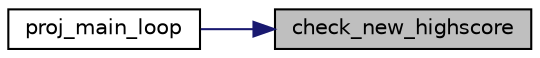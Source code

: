digraph "check_new_highscore"
{
 // LATEX_PDF_SIZE
  edge [fontname="Helvetica",fontsize="10",labelfontname="Helvetica",labelfontsize="10"];
  node [fontname="Helvetica",fontsize="10",shape=record];
  rankdir="RL";
  Node1 [label="check_new_highscore",height=0.2,width=0.4,color="black", fillcolor="grey75", style="filled", fontcolor="black",tooltip="Checks if the player has achieved a new highscore, and saves it, if that's the case."];
  Node1 -> Node2 [dir="back",color="midnightblue",fontsize="10",style="solid",fontname="Helvetica"];
  Node2 [label="proj_main_loop",height=0.2,width=0.4,color="black", fillcolor="white", style="filled",URL="$proj_8c.html#a2a16f651eccbd248e1ad3b3b924b143b",tooltip=" "];
}
